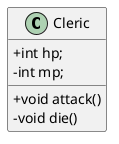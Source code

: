 @startuml
skinparam classAttributeIconSize 0

class Cleric {
    + int hp;
    - int mp;

    + void attack()
    - void die()
}

@enduml